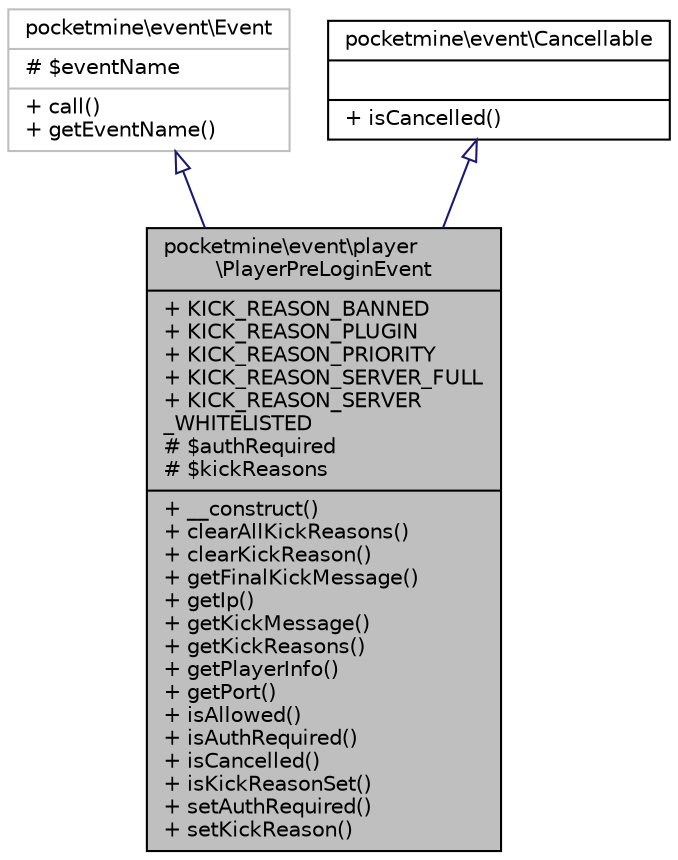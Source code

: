 digraph "pocketmine\event\player\PlayerPreLoginEvent"
{
 // INTERACTIVE_SVG=YES
 // LATEX_PDF_SIZE
  edge [fontname="Helvetica",fontsize="10",labelfontname="Helvetica",labelfontsize="10"];
  node [fontname="Helvetica",fontsize="10",shape=record];
  Node1 [label="{pocketmine\\event\\player\l\\PlayerPreLoginEvent\n|+ KICK_REASON_BANNED\l+ KICK_REASON_PLUGIN\l+ KICK_REASON_PRIORITY\l+ KICK_REASON_SERVER_FULL\l+ KICK_REASON_SERVER\l_WHITELISTED\l# $authRequired\l# $kickReasons\l|+ __construct()\l+ clearAllKickReasons()\l+ clearKickReason()\l+ getFinalKickMessage()\l+ getIp()\l+ getKickMessage()\l+ getKickReasons()\l+ getPlayerInfo()\l+ getPort()\l+ isAllowed()\l+ isAuthRequired()\l+ isCancelled()\l+ isKickReasonSet()\l+ setAuthRequired()\l+ setKickReason()\l}",height=0.2,width=0.4,color="black", fillcolor="grey75", style="filled", fontcolor="black",tooltip=" "];
  Node2 -> Node1 [dir="back",color="midnightblue",fontsize="10",style="solid",arrowtail="onormal",fontname="Helvetica"];
  Node2 [label="{pocketmine\\event\\Event\n|# $eventName\l|+ call()\l+ getEventName()\l}",height=0.2,width=0.4,color="grey75", fillcolor="white", style="filled",URL="$d1/d2f/classpocketmine_1_1event_1_1_event.html",tooltip=" "];
  Node3 -> Node1 [dir="back",color="midnightblue",fontsize="10",style="solid",arrowtail="onormal",fontname="Helvetica"];
  Node3 [label="{pocketmine\\event\\Cancellable\n||+ isCancelled()\l}",height=0.2,width=0.4,color="black", fillcolor="white", style="filled",URL="$db/d62/interfacepocketmine_1_1event_1_1_cancellable.html",tooltip=" "];
}
